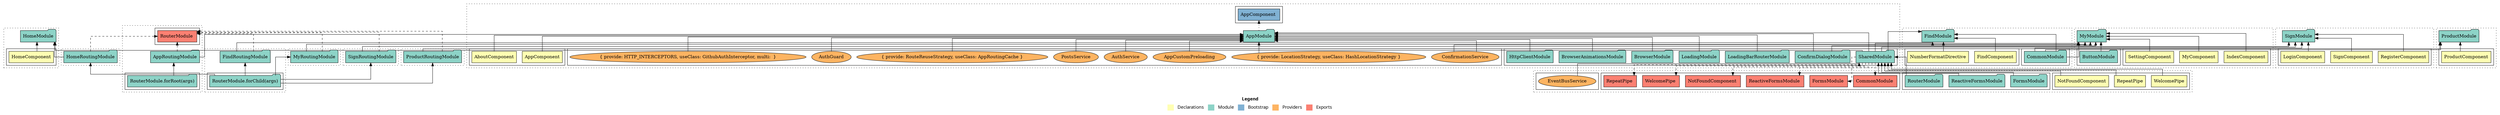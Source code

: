 digraph dependencies { node [shape="rect", style="filled", colorscheme=set312]; ranksep=0.4; compound=false; remincross=true; splines=true; splines=ortho; rankdir=LR; rankdir=TB; rankdir=BT; label=<<table BORDER="0"> <tr> <td colspan="5" align="center"><b>Legend</b></td> </tr> <tr> <td> <table BORDER="0"> <tr> <td bgcolor="#ffffb3" width="20"></td> <td>  Declarations</td> </tr> </table> </td> <td> <table BORDER="0"> <tr> <td bgcolor="#8dd3c7" width="20"></td> <td>  Module</td> </tr> </table> </td> <td> <table BORDER="0"> <tr> <td bgcolor="#80b1d3" width="20"></td> <td>  Bootstrap</td> </tr> </table> </td> <td> <table BORDER="0"> <tr> <td bgcolor="#fdb462" width="20"></td> <td>  Providers</td> </tr> </table> </td> <td> <table BORDER="0"> <tr> <td bgcolor="#fb8072" width="20"></td> <td>  Exports</td> </tr> </table> </td> </tr></table>>; ratio=compress; fontname="sans-serif";  subgraph "cluster_AppRoutingModule" { label=""; style="dotted";node [shape="folder", fillcolor=1]; subgraph cluster_AppRoutingModule_declarations { style="solid";node [style="filled", shape="rect"]; }    subgraph cluster_AppRoutingModule_imports { style="solid"; node [style="filled", fillcolor=1, shape="rect"];    "RouterModule.forRoot(args)" [label="RouterModule.forRoot(args)", shape="folder"];   }    "RouterModule.forRoot(args)" -> "AppRoutingModule" [lhead="cluster_AppRoutingModule", ltail="cluster_AppRoutingModule_imports"];     subgraph cluster_AppRoutingModule_exports { style="solid";node [style="filled", fillcolor=4, shape="rect"];"RouterModule " [label="RouterModule ", shape="rect"]}  "AppRoutingModule" -> "RouterModule " [style="dashed", ltail="cluster_AppRoutingModule" lhead="cluster_AppRoutingModule_exports"];    subgraph cluster_AppRoutingModule_bootstrap { style="solid"; node [style="filled", fillcolor=5, shape="rect"];  }    subgraph cluster_AppRoutingModule_providers { style="solid"; node [style="filled", fillcolor=6, shape="rect"];   }     }  subgraph "cluster_AppModule" { label=""; style="dotted";node [shape="folder", fillcolor=1]; subgraph cluster_AppModule_declarations { style="solid";node [style="filled", shape="rect"]; node [fillcolor=2]; "AppComponent"; node [fillcolor=2]; "AboutComponent"; }  "AppComponent" -> "AppModule" [style="solid", lhead="cluster_AppModule" ltail="cluster_AppModule_declarations"]; subgraph "cluster_AppModule_AppComponent_providers" { style="solid";  }  "AboutComponent" -> "AppModule" [style="solid", lhead="cluster_AppModule" ltail="cluster_AppModule_declarations"]; subgraph "cluster_AppModule_AboutComponent_providers" { style="solid";  }    subgraph cluster_AppModule_imports { style="solid"; node [style="filled", fillcolor=1, shape="rect"];    "BrowserModule" [label="BrowserModule", shape="folder"];    "BrowserAnimationsModule" [label="BrowserAnimationsModule", shape="folder"];    "HttpClientModule" [label="HttpClientModule", shape="folder"];    "SharedModule" [label="SharedModule", shape="folder"];    "AppRoutingModule" [label="AppRoutingModule", shape="folder"];    "LoadingModule" [label="LoadingModule", shape="folder"];    "LoadingBarRouterModule" [label="LoadingBarRouterModule", shape="folder"];    "ConfirmDialogModule" [label="ConfirmDialogModule", shape="folder"];   }    "BrowserModule" -> "AppModule" [lhead="cluster_AppModule", ltail="cluster_AppModule_imports"];    "BrowserAnimationsModule" -> "AppModule" [lhead="cluster_AppModule", ltail="cluster_AppModule_imports"];    "HttpClientModule" -> "AppModule" [lhead="cluster_AppModule", ltail="cluster_AppModule_imports"];    "SharedModule" -> "AppModule" [lhead="cluster_AppModule", ltail="cluster_AppModule_imports"];    "AppRoutingModule" -> "AppModule" [lhead="cluster_AppModule", ltail="cluster_AppModule_imports"];    "LoadingModule" -> "AppModule" [lhead="cluster_AppModule", ltail="cluster_AppModule_imports"];    "LoadingBarRouterModule" -> "AppModule" [lhead="cluster_AppModule", ltail="cluster_AppModule_imports"];    "ConfirmDialogModule" -> "AppModule" [lhead="cluster_AppModule", ltail="cluster_AppModule_imports"];     subgraph cluster_AppModule_exports { style="solid";node [style="filled", fillcolor=4, shape="rect"];}    subgraph cluster_AppModule_bootstrap { style="solid"; node [style="filled", fillcolor=5, shape="rect"];  "AppComponent " [label="AppComponent ", shape="rect"]  }  "AppModule" -> "AppComponent " [style="dotted", lhead="cluster_AppModule_bootstrap" ltail="cluster_AppModule"];    subgraph cluster_AppModule_providers { style="solid"; node [style="filled", fillcolor=6, shape="rect"];    "AppCustomPreloading" [label="AppCustomPreloading", shape="oval"];    "AuthService" [label="AuthService", shape="oval"];    "PostsService" [label="PostsService", shape="oval"];    "ConfirmationService" [label="ConfirmationService", shape="oval"];    "AuthGuard" [label="AuthGuard", shape="oval"];    "{ provide: HTTP_INTERCEPTORS, useClass: GithubAuthInterceptor, multi:  }" [label="{ provide: HTTP_INTERCEPTORS, useClass: GithubAuthInterceptor, multi:  }", shape="oval"];    "{ provide: LocationStrategy, useClass: HashLocationStrategy }" [label="{ provide: LocationStrategy, useClass: HashLocationStrategy }", shape="oval"];    "{ provide: RouteReuseStrategy, useClass: AppRoutingCache }" [label="{ provide: RouteReuseStrategy, useClass: AppRoutingCache }", shape="oval"];   }    "AppCustomPreloading" -> "AppModule" [lhead="cluster_AppModule", ltail="cluster_AppModule_providers"];    "AuthService" -> "AppModule" [lhead="cluster_AppModule", ltail="cluster_AppModule_providers"];    "PostsService" -> "AppModule" [lhead="cluster_AppModule", ltail="cluster_AppModule_providers"];    "ConfirmationService" -> "AppModule" [lhead="cluster_AppModule", ltail="cluster_AppModule_providers"];    "AuthGuard" -> "AppModule" [lhead="cluster_AppModule", ltail="cluster_AppModule_providers"];    "{ provide: HTTP_INTERCEPTORS, useClass: GithubAuthInterceptor, multi:  }" -> "AppModule" [lhead="cluster_AppModule", ltail="cluster_AppModule_providers"];    "{ provide: LocationStrategy, useClass: HashLocationStrategy }" -> "AppModule" [lhead="cluster_AppModule", ltail="cluster_AppModule_providers"];    "{ provide: RouteReuseStrategy, useClass: AppRoutingCache }" -> "AppModule" [lhead="cluster_AppModule", ltail="cluster_AppModule_providers"];     }  subgraph "cluster_FindRoutingModule" { label=""; style="dotted";node [shape="folder", fillcolor=1]; subgraph cluster_FindRoutingModule_declarations { style="solid";node [style="filled", shape="rect"]; }    subgraph cluster_FindRoutingModule_imports { style="solid"; node [style="filled", fillcolor=1, shape="rect"];    "RouterModule.forChild(args)" [label="RouterModule.forChild(args)", shape="folder"];   }    "RouterModule.forChild(args)" -> "FindRoutingModule" [lhead="cluster_FindRoutingModule", ltail="cluster_FindRoutingModule_imports"];     subgraph cluster_FindRoutingModule_exports { style="solid";node [style="filled", fillcolor=4, shape="rect"];"RouterModule " [label="RouterModule ", shape="rect"]}  "FindRoutingModule" -> "RouterModule " [style="dashed", ltail="cluster_FindRoutingModule" lhead="cluster_FindRoutingModule_exports"];    subgraph cluster_FindRoutingModule_bootstrap { style="solid"; node [style="filled", fillcolor=5, shape="rect"];  }    subgraph cluster_FindRoutingModule_providers { style="solid"; node [style="filled", fillcolor=6, shape="rect"];   }     }  subgraph "cluster_FindModule" { label=""; style="dotted";node [shape="folder", fillcolor=1]; subgraph cluster_FindModule_declarations { style="solid";node [style="filled", shape="rect"]; node [fillcolor=2]; "FindComponent"; node [fillcolor=2]; "NumberFormatDirective"; }  "FindComponent" -> "FindModule" [style="solid", lhead="cluster_FindModule" ltail="cluster_FindModule_declarations"]; subgraph "cluster_FindModule_FindComponent_providers" { style="solid";  }  "NumberFormatDirective" -> "FindModule" [style="solid", lhead="cluster_FindModule" ltail="cluster_FindModule_declarations"]; subgraph "cluster_FindModule_NumberFormatDirective_providers" { style="solid";  }    subgraph cluster_FindModule_imports { style="solid"; node [style="filled", fillcolor=1, shape="rect"];    "CommonModule" [label="CommonModule", shape="folder"];    "SharedModule" [label="SharedModule", shape="folder"];    "FindRoutingModule" [label="FindRoutingModule", shape="folder"];   }    "CommonModule" -> "FindModule" [lhead="cluster_FindModule", ltail="cluster_FindModule_imports"];    "SharedModule" -> "FindModule" [lhead="cluster_FindModule", ltail="cluster_FindModule_imports"];    "FindRoutingModule" -> "FindModule" [lhead="cluster_FindModule", ltail="cluster_FindModule_imports"];     subgraph cluster_FindModule_exports { style="solid";node [style="filled", fillcolor=4, shape="rect"];}    subgraph cluster_FindModule_bootstrap { style="solid"; node [style="filled", fillcolor=5, shape="rect"];  }    subgraph cluster_FindModule_providers { style="solid"; node [style="filled", fillcolor=6, shape="rect"];   }     }  subgraph "cluster_HomeRoutingModule" { label=""; style="dotted";node [shape="folder", fillcolor=1]; subgraph cluster_HomeRoutingModule_declarations { style="solid";node [style="filled", shape="rect"]; }    subgraph cluster_HomeRoutingModule_imports { style="solid"; node [style="filled", fillcolor=1, shape="rect"];    "RouterModule.forChild(args)" [label="RouterModule.forChild(args)", shape="folder"];   }    "RouterModule.forChild(args)" -> "HomeRoutingModule" [lhead="cluster_HomeRoutingModule", ltail="cluster_HomeRoutingModule_imports"];     subgraph cluster_HomeRoutingModule_exports { style="solid";node [style="filled", fillcolor=4, shape="rect"];"RouterModule " [label="RouterModule ", shape="rect"]}  "HomeRoutingModule" -> "RouterModule " [style="dashed", ltail="cluster_HomeRoutingModule" lhead="cluster_HomeRoutingModule_exports"];    subgraph cluster_HomeRoutingModule_bootstrap { style="solid"; node [style="filled", fillcolor=5, shape="rect"];  }    subgraph cluster_HomeRoutingModule_providers { style="solid"; node [style="filled", fillcolor=6, shape="rect"];   }     }  subgraph "cluster_HomeModule" { label=""; style="dotted";node [shape="folder", fillcolor=1]; subgraph cluster_HomeModule_declarations { style="solid";node [style="filled", shape="rect"]; node [fillcolor=2]; "HomeComponent"; }  "HomeComponent" -> "HomeModule" [style="solid", lhead="cluster_HomeModule" ltail="cluster_HomeModule_declarations"]; subgraph "cluster_HomeModule_HomeComponent_providers" { style="solid";  }    subgraph cluster_HomeModule_imports { style="solid"; node [style="filled", fillcolor=1, shape="rect"];    "SharedModule" [label="SharedModule", shape="folder"];    "HomeRoutingModule" [label="HomeRoutingModule", shape="folder"];   }    "SharedModule" -> "HomeModule" [lhead="cluster_HomeModule", ltail="cluster_HomeModule_imports"];    "HomeRoutingModule" -> "HomeModule" [lhead="cluster_HomeModule", ltail="cluster_HomeModule_imports"];     subgraph cluster_HomeModule_exports { style="solid";node [style="filled", fillcolor=4, shape="rect"];}    subgraph cluster_HomeModule_bootstrap { style="solid"; node [style="filled", fillcolor=5, shape="rect"];  }    subgraph cluster_HomeModule_providers { style="solid"; node [style="filled", fillcolor=6, shape="rect"];   }     }  subgraph "cluster_MyRoutingModule" { label=""; style="dotted";node [shape="folder", fillcolor=1]; subgraph cluster_MyRoutingModule_declarations { style="solid";node [style="filled", shape="rect"]; }    subgraph cluster_MyRoutingModule_imports { style="solid"; node [style="filled", fillcolor=1, shape="rect"];    "RouterModule.forChild(args)" [label="RouterModule.forChild(args)", shape="folder"];   }    "RouterModule.forChild(args)" -> "MyRoutingModule" [lhead="cluster_MyRoutingModule", ltail="cluster_MyRoutingModule_imports"];     subgraph cluster_MyRoutingModule_exports { style="solid";node [style="filled", fillcolor=4, shape="rect"];"RouterModule " [label="RouterModule ", shape="rect"]}  "MyRoutingModule" -> "RouterModule " [style="dashed", ltail="cluster_MyRoutingModule" lhead="cluster_MyRoutingModule_exports"];    subgraph cluster_MyRoutingModule_bootstrap { style="solid"; node [style="filled", fillcolor=5, shape="rect"];  }    subgraph cluster_MyRoutingModule_providers { style="solid"; node [style="filled", fillcolor=6, shape="rect"];   }     }  subgraph "cluster_MyModule" { label=""; style="dotted";node [shape="folder", fillcolor=1]; subgraph cluster_MyModule_declarations { style="solid";node [style="filled", shape="rect"]; node [fillcolor=2]; "MyComponent"; node [fillcolor=2]; "SettingComponent"; node [fillcolor=2]; "IndexComponent"; }  "MyComponent" -> "MyModule" [style="solid", lhead="cluster_MyModule" ltail="cluster_MyModule_declarations"]; subgraph "cluster_MyModule_MyComponent_providers" { style="solid";  }  "SettingComponent" -> "MyModule" [style="solid", lhead="cluster_MyModule" ltail="cluster_MyModule_declarations"]; subgraph "cluster_MyModule_SettingComponent_providers" { style="solid";  }  "IndexComponent" -> "MyModule" [style="solid", lhead="cluster_MyModule" ltail="cluster_MyModule_declarations"]; subgraph "cluster_MyModule_IndexComponent_providers" { style="solid";  }    subgraph cluster_MyModule_imports { style="solid"; node [style="filled", fillcolor=1, shape="rect"];    "CommonModule" [label="CommonModule", shape="folder"];    "SharedModule" [label="SharedModule", shape="folder"];    "MyRoutingModule" [label="MyRoutingModule", shape="folder"];    "ConfirmDialogModule" [label="ConfirmDialogModule", shape="folder"];    "ButtonModule" [label="ButtonModule", shape="folder"];   }    "CommonModule" -> "MyModule" [lhead="cluster_MyModule", ltail="cluster_MyModule_imports"];    "SharedModule" -> "MyModule" [lhead="cluster_MyModule", ltail="cluster_MyModule_imports"];    "MyRoutingModule" -> "MyModule" [lhead="cluster_MyModule", ltail="cluster_MyModule_imports"];    "ConfirmDialogModule" -> "MyModule" [lhead="cluster_MyModule", ltail="cluster_MyModule_imports"];    "ButtonModule" -> "MyModule" [lhead="cluster_MyModule", ltail="cluster_MyModule_imports"];     subgraph cluster_MyModule_exports { style="solid";node [style="filled", fillcolor=4, shape="rect"];}    subgraph cluster_MyModule_bootstrap { style="solid"; node [style="filled", fillcolor=5, shape="rect"];  }    subgraph cluster_MyModule_providers { style="solid"; node [style="filled", fillcolor=6, shape="rect"];    "ConfirmationService" [label="ConfirmationService", shape="oval"];   }    "ConfirmationService" -> "MyModule" [lhead="cluster_MyModule", ltail="cluster_MyModule_providers"];     }  subgraph "cluster_ProductRoutingModule" { label=""; style="dotted";node [shape="folder", fillcolor=1]; subgraph cluster_ProductRoutingModule_declarations { style="solid";node [style="filled", shape="rect"]; }    subgraph cluster_ProductRoutingModule_imports { style="solid"; node [style="filled", fillcolor=1, shape="rect"];    "RouterModule.forChild(args)" [label="RouterModule.forChild(args)", shape="folder"];   }    "RouterModule.forChild(args)" -> "ProductRoutingModule" [lhead="cluster_ProductRoutingModule", ltail="cluster_ProductRoutingModule_imports"];     subgraph cluster_ProductRoutingModule_exports { style="solid";node [style="filled", fillcolor=4, shape="rect"];"RouterModule " [label="RouterModule ", shape="rect"]}  "ProductRoutingModule" -> "RouterModule " [style="dashed", ltail="cluster_ProductRoutingModule" lhead="cluster_ProductRoutingModule_exports"];    subgraph cluster_ProductRoutingModule_bootstrap { style="solid"; node [style="filled", fillcolor=5, shape="rect"];  }    subgraph cluster_ProductRoutingModule_providers { style="solid"; node [style="filled", fillcolor=6, shape="rect"];   }     }  subgraph "cluster_ProductModule" { label=""; style="dotted";node [shape="folder", fillcolor=1]; subgraph cluster_ProductModule_declarations { style="solid";node [style="filled", shape="rect"]; node [fillcolor=2]; "ProductComponent"; }  "ProductComponent" -> "ProductModule" [style="solid", lhead="cluster_ProductModule" ltail="cluster_ProductModule_declarations"]; subgraph "cluster_ProductModule_ProductComponent_providers" { style="solid";  }    subgraph cluster_ProductModule_imports { style="solid"; node [style="filled", fillcolor=1, shape="rect"];    "CommonModule" [label="CommonModule", shape="folder"];    "ProductRoutingModule" [label="ProductRoutingModule", shape="folder"];   }    "CommonModule" -> "ProductModule" [lhead="cluster_ProductModule", ltail="cluster_ProductModule_imports"];    "ProductRoutingModule" -> "ProductModule" [lhead="cluster_ProductModule", ltail="cluster_ProductModule_imports"];     subgraph cluster_ProductModule_exports { style="solid";node [style="filled", fillcolor=4, shape="rect"];}    subgraph cluster_ProductModule_bootstrap { style="solid"; node [style="filled", fillcolor=5, shape="rect"];  }    subgraph cluster_ProductModule_providers { style="solid"; node [style="filled", fillcolor=6, shape="rect"];   }     }  subgraph "cluster_SharedModule" { label=""; style="dotted";node [shape="folder", fillcolor=1]; subgraph cluster_SharedModule_declarations { style="solid";node [style="filled", shape="rect"]; node [fillcolor=2]; "WelcomePipe"; node [fillcolor=2]; "RepeatPipe"; node [fillcolor=2]; "NotFoundComponent"; }  "WelcomePipe" -> "SharedModule" [style="solid", lhead="cluster_SharedModule" ltail="cluster_SharedModule_declarations"]; subgraph "cluster_SharedModule_WelcomePipe_providers" { style="solid";  }  "RepeatPipe" -> "SharedModule" [style="solid", lhead="cluster_SharedModule" ltail="cluster_SharedModule_declarations"]; subgraph "cluster_SharedModule_RepeatPipe_providers" { style="solid";  }  "NotFoundComponent" -> "SharedModule" [style="solid", lhead="cluster_SharedModule" ltail="cluster_SharedModule_declarations"]; subgraph "cluster_SharedModule_NotFoundComponent_providers" { style="solid";  }    subgraph cluster_SharedModule_imports { style="solid"; node [style="filled", fillcolor=1, shape="rect"];    "FormsModule" [label="FormsModule", shape="folder"];    "ReactiveFormsModule" [label="ReactiveFormsModule", shape="folder"];    "RouterModule" [label="RouterModule", shape="folder"];   }    "FormsModule" -> "SharedModule" [lhead="cluster_SharedModule", ltail="cluster_SharedModule_imports"];    "ReactiveFormsModule" -> "SharedModule" [lhead="cluster_SharedModule", ltail="cluster_SharedModule_imports"];    "RouterModule" -> "SharedModule" [lhead="cluster_SharedModule", ltail="cluster_SharedModule_imports"];     subgraph cluster_SharedModule_exports { style="solid";node [style="filled", fillcolor=4, shape="rect"];"CommonModule " [label="CommonModule ", shape="rect"]"FormsModule " [label="FormsModule ", shape="rect"]"ReactiveFormsModule " [label="ReactiveFormsModule ", shape="rect"]"NotFoundComponent " [label="NotFoundComponent ", shape="rect"]"WelcomePipe " [label="WelcomePipe ", shape="rect"]"RepeatPipe " [label="RepeatPipe ", shape="rect"]}  "SharedModule" -> "CommonModule " [style="dashed", ltail="cluster_SharedModule" lhead="cluster_SharedModule_exports"];  "SharedModule" -> "FormsModule " [style="dashed", ltail="cluster_SharedModule" lhead="cluster_SharedModule_exports"];  "SharedModule" -> "ReactiveFormsModule " [style="dashed", ltail="cluster_SharedModule" lhead="cluster_SharedModule_exports"];  "SharedModule" -> "NotFoundComponent " [style="dashed", ltail="cluster_SharedModule" lhead="cluster_SharedModule_exports"];  "SharedModule" -> "WelcomePipe " [style="dashed", ltail="cluster_SharedModule" lhead="cluster_SharedModule_exports"];  "SharedModule" -> "RepeatPipe " [style="dashed", ltail="cluster_SharedModule" lhead="cluster_SharedModule_exports"];    subgraph cluster_SharedModule_bootstrap { style="solid"; node [style="filled", fillcolor=5, shape="rect"];  }    subgraph cluster_SharedModule_providers { style="solid"; node [style="filled", fillcolor=6, shape="rect"];    "EventBusService" [label="EventBusService", shape="oval"];   }    "EventBusService" -> "SharedModule" [lhead="cluster_SharedModule", ltail="cluster_SharedModule_providers"];     }  subgraph "cluster_SignRoutingModule" { label=""; style="dotted";node [shape="folder", fillcolor=1]; subgraph cluster_SignRoutingModule_declarations { style="solid";node [style="filled", shape="rect"]; }    subgraph cluster_SignRoutingModule_imports { style="solid"; node [style="filled", fillcolor=1, shape="rect"];    "RouterModule.forChild(args)" [label="RouterModule.forChild(args)", shape="folder"];   }    "RouterModule.forChild(args)" -> "SignRoutingModule" [lhead="cluster_SignRoutingModule", ltail="cluster_SignRoutingModule_imports"];     subgraph cluster_SignRoutingModule_exports { style="solid";node [style="filled", fillcolor=4, shape="rect"];"RouterModule " [label="RouterModule ", shape="rect"]}  "SignRoutingModule" -> "RouterModule " [style="dashed", ltail="cluster_SignRoutingModule" lhead="cluster_SignRoutingModule_exports"];    subgraph cluster_SignRoutingModule_bootstrap { style="solid"; node [style="filled", fillcolor=5, shape="rect"];  }    subgraph cluster_SignRoutingModule_providers { style="solid"; node [style="filled", fillcolor=6, shape="rect"];   }     }  subgraph "cluster_SignModule" { label=""; style="dotted";node [shape="folder", fillcolor=1]; subgraph cluster_SignModule_declarations { style="solid";node [style="filled", shape="rect"]; node [fillcolor=2]; "SignComponent"; node [fillcolor=2]; "LoginComponent"; node [fillcolor=2]; "RegisterComponent"; }  "SignComponent" -> "SignModule" [style="solid", lhead="cluster_SignModule" ltail="cluster_SignModule_declarations"]; subgraph "cluster_SignModule_SignComponent_providers" { style="solid";  }  "LoginComponent" -> "SignModule" [style="solid", lhead="cluster_SignModule" ltail="cluster_SignModule_declarations"]; subgraph "cluster_SignModule_LoginComponent_providers" { style="solid";  }  "RegisterComponent" -> "SignModule" [style="solid", lhead="cluster_SignModule" ltail="cluster_SignModule_declarations"]; subgraph "cluster_SignModule_RegisterComponent_providers" { style="solid";  }    subgraph cluster_SignModule_imports { style="solid"; node [style="filled", fillcolor=1, shape="rect"];    "CommonModule" [label="CommonModule", shape="folder"];    "SharedModule" [label="SharedModule", shape="folder"];    "SignRoutingModule" [label="SignRoutingModule", shape="folder"];   }    "CommonModule" -> "SignModule" [lhead="cluster_SignModule", ltail="cluster_SignModule_imports"];    "SharedModule" -> "SignModule" [lhead="cluster_SignModule", ltail="cluster_SignModule_imports"];    "SignRoutingModule" -> "SignModule" [lhead="cluster_SignModule", ltail="cluster_SignModule_imports"];     subgraph cluster_SignModule_exports { style="solid";node [style="filled", fillcolor=4, shape="rect"];}    subgraph cluster_SignModule_bootstrap { style="solid"; node [style="filled", fillcolor=5, shape="rect"];  }    subgraph cluster_SignModule_providers { style="solid"; node [style="filled", fillcolor=6, shape="rect"];   }     }  }